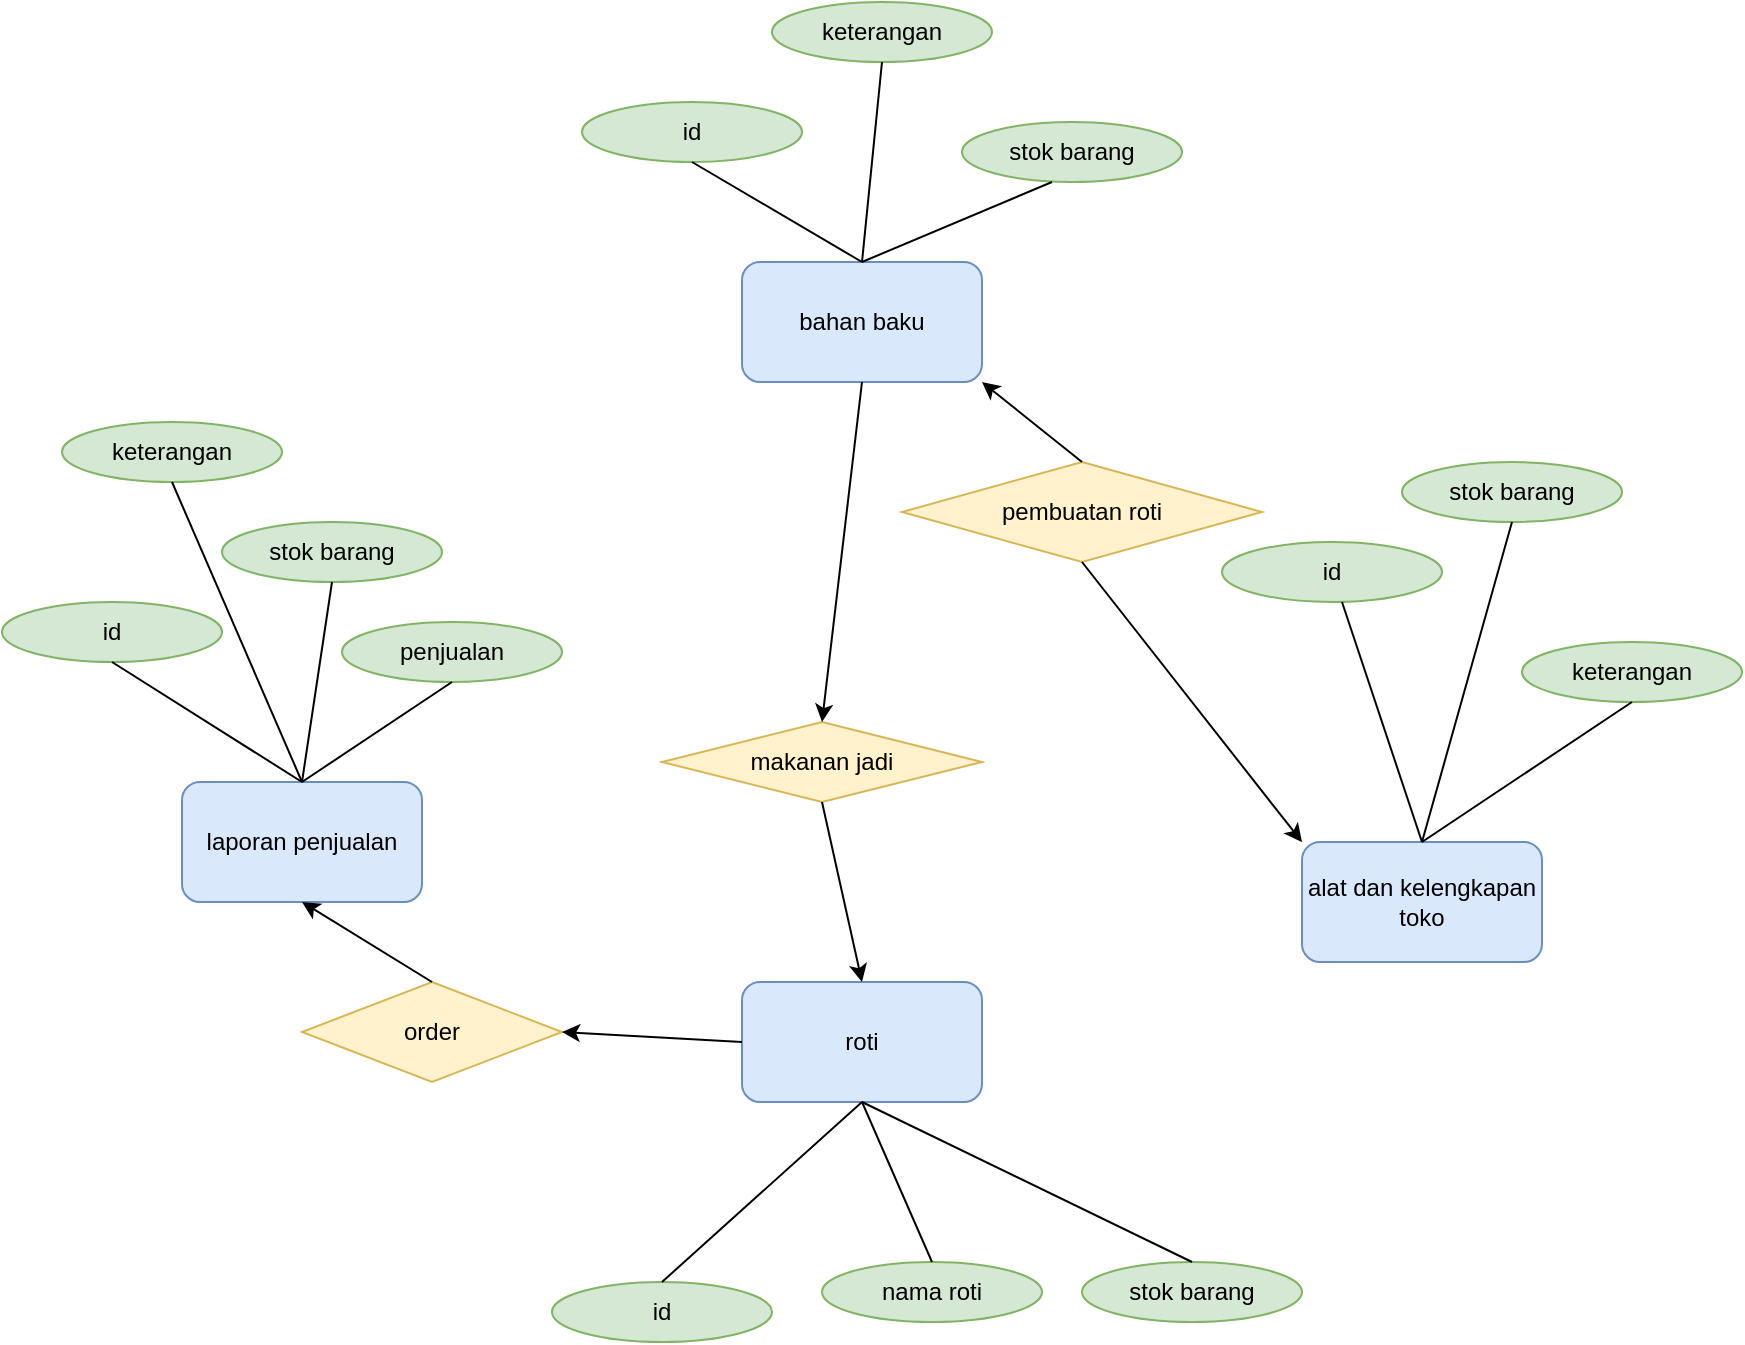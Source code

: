 <mxfile version="17.1.0" type="github">
  <diagram id="R2lEEEUBdFMjLlhIrx00" name="Page-1">
    <mxGraphModel dx="1893" dy="1737" grid="1" gridSize="10" guides="1" tooltips="1" connect="1" arrows="1" fold="1" page="1" pageScale="1" pageWidth="850" pageHeight="1100" math="0" shadow="0" extFonts="Permanent Marker^https://fonts.googleapis.com/css?family=Permanent+Marker">
      <root>
        <mxCell id="0" />
        <mxCell id="1" parent="0" />
        <mxCell id="Q0TxAFP1GWePVQX9coCW-1" value="alat dan kelengkapan toko" style="rounded=1;whiteSpace=wrap;html=1;fillColor=#dae8fc;strokeColor=#6c8ebf;" vertex="1" parent="1">
          <mxGeometry x="550" y="260" width="120" height="60" as="geometry" />
        </mxCell>
        <mxCell id="Q0TxAFP1GWePVQX9coCW-2" value="bahan baku" style="rounded=1;whiteSpace=wrap;html=1;fillColor=#dae8fc;strokeColor=#6c8ebf;" vertex="1" parent="1">
          <mxGeometry x="270" y="-30" width="120" height="60" as="geometry" />
        </mxCell>
        <mxCell id="Q0TxAFP1GWePVQX9coCW-3" value="laporan penjualan" style="rounded=1;whiteSpace=wrap;html=1;fillColor=#dae8fc;strokeColor=#6c8ebf;" vertex="1" parent="1">
          <mxGeometry x="-10" y="230" width="120" height="60" as="geometry" />
        </mxCell>
        <mxCell id="Q0TxAFP1GWePVQX9coCW-4" value="stok barang" style="ellipse;whiteSpace=wrap;html=1;fillColor=#d5e8d4;strokeColor=#82b366;" vertex="1" parent="1">
          <mxGeometry x="380" y="-100" width="110" height="30" as="geometry" />
        </mxCell>
        <mxCell id="Q0TxAFP1GWePVQX9coCW-5" value="id" style="ellipse;whiteSpace=wrap;html=1;fillColor=#d5e8d4;strokeColor=#82b366;" vertex="1" parent="1">
          <mxGeometry x="190" y="-110" width="110" height="30" as="geometry" />
        </mxCell>
        <mxCell id="Q0TxAFP1GWePVQX9coCW-6" value="keterangan" style="ellipse;whiteSpace=wrap;html=1;fillColor=#d5e8d4;strokeColor=#82b366;" vertex="1" parent="1">
          <mxGeometry x="285" y="-160" width="110" height="30" as="geometry" />
        </mxCell>
        <mxCell id="Q0TxAFP1GWePVQX9coCW-7" value="" style="endArrow=none;html=1;rounded=0;entryX=0.5;entryY=1;entryDx=0;entryDy=0;exitX=0.5;exitY=0;exitDx=0;exitDy=0;" edge="1" parent="1" source="Q0TxAFP1GWePVQX9coCW-2" target="Q0TxAFP1GWePVQX9coCW-6">
          <mxGeometry width="50" height="50" relative="1" as="geometry">
            <mxPoint x="310" y="50" as="sourcePoint" />
            <mxPoint x="360" as="targetPoint" />
          </mxGeometry>
        </mxCell>
        <mxCell id="Q0TxAFP1GWePVQX9coCW-8" value="" style="endArrow=none;html=1;rounded=0;entryX=0.5;entryY=1;entryDx=0;entryDy=0;exitX=0.5;exitY=0;exitDx=0;exitDy=0;" edge="1" parent="1" source="Q0TxAFP1GWePVQX9coCW-2">
          <mxGeometry width="50" height="50" relative="1" as="geometry">
            <mxPoint x="340" y="-20" as="sourcePoint" />
            <mxPoint x="245.0" y="-80" as="targetPoint" />
          </mxGeometry>
        </mxCell>
        <mxCell id="Q0TxAFP1GWePVQX9coCW-9" value="" style="endArrow=none;html=1;rounded=0;entryX=0.5;entryY=1;entryDx=0;entryDy=0;exitX=0.5;exitY=0;exitDx=0;exitDy=0;" edge="1" parent="1" source="Q0TxAFP1GWePVQX9coCW-2">
          <mxGeometry width="50" height="50" relative="1" as="geometry">
            <mxPoint x="350" y="-10" as="sourcePoint" />
            <mxPoint x="425" y="-70" as="targetPoint" />
          </mxGeometry>
        </mxCell>
        <mxCell id="Q0TxAFP1GWePVQX9coCW-10" value="id" style="ellipse;whiteSpace=wrap;html=1;fillColor=#d5e8d4;strokeColor=#82b366;" vertex="1" parent="1">
          <mxGeometry x="-100" y="140" width="110" height="30" as="geometry" />
        </mxCell>
        <mxCell id="Q0TxAFP1GWePVQX9coCW-11" value="stok barang" style="ellipse;whiteSpace=wrap;html=1;fillColor=#d5e8d4;strokeColor=#82b366;" vertex="1" parent="1">
          <mxGeometry x="600" y="70" width="110" height="30" as="geometry" />
        </mxCell>
        <mxCell id="Q0TxAFP1GWePVQX9coCW-12" value="keterangan" style="ellipse;whiteSpace=wrap;html=1;fillColor=#d5e8d4;strokeColor=#82b366;" vertex="1" parent="1">
          <mxGeometry x="-70" y="50" width="110" height="30" as="geometry" />
        </mxCell>
        <mxCell id="Q0TxAFP1GWePVQX9coCW-13" value="" style="endArrow=none;html=1;rounded=0;entryX=0.5;entryY=1;entryDx=0;entryDy=0;exitX=0.5;exitY=0;exitDx=0;exitDy=0;" edge="1" parent="1" source="Q0TxAFP1GWePVQX9coCW-3" target="Q0TxAFP1GWePVQX9coCW-12">
          <mxGeometry width="50" height="50" relative="1" as="geometry">
            <mxPoint x="180" y="130" as="sourcePoint" />
            <mxPoint x="230" y="80" as="targetPoint" />
          </mxGeometry>
        </mxCell>
        <mxCell id="Q0TxAFP1GWePVQX9coCW-14" value="" style="endArrow=none;html=1;rounded=0;entryX=0.5;entryY=1;entryDx=0;entryDy=0;exitX=0.5;exitY=0;exitDx=0;exitDy=0;" edge="1" parent="1" source="Q0TxAFP1GWePVQX9coCW-3" target="Q0TxAFP1GWePVQX9coCW-10">
          <mxGeometry width="50" height="50" relative="1" as="geometry">
            <mxPoint x="180" y="130" as="sourcePoint" />
            <mxPoint x="230" y="80" as="targetPoint" />
          </mxGeometry>
        </mxCell>
        <mxCell id="Q0TxAFP1GWePVQX9coCW-15" value="" style="endArrow=none;html=1;rounded=0;entryX=0.5;entryY=1;entryDx=0;entryDy=0;exitX=0.5;exitY=0;exitDx=0;exitDy=0;" edge="1" parent="1" source="Q0TxAFP1GWePVQX9coCW-1" target="Q0TxAFP1GWePVQX9coCW-11">
          <mxGeometry width="50" height="50" relative="1" as="geometry">
            <mxPoint x="50" y="230" as="sourcePoint" />
            <mxPoint x="230" y="80" as="targetPoint" />
          </mxGeometry>
        </mxCell>
        <mxCell id="Q0TxAFP1GWePVQX9coCW-17" value="id" style="ellipse;whiteSpace=wrap;html=1;fillColor=#d5e8d4;strokeColor=#82b366;" vertex="1" parent="1">
          <mxGeometry x="510" y="110" width="110" height="30" as="geometry" />
        </mxCell>
        <mxCell id="Q0TxAFP1GWePVQX9coCW-18" value="keterangan" style="ellipse;whiteSpace=wrap;html=1;fillColor=#d5e8d4;strokeColor=#82b366;" vertex="1" parent="1">
          <mxGeometry x="660" y="160" width="110" height="30" as="geometry" />
        </mxCell>
        <mxCell id="Q0TxAFP1GWePVQX9coCW-19" value="" style="endArrow=none;html=1;rounded=0;entryX=0.5;entryY=1;entryDx=0;entryDy=0;exitX=0.5;exitY=0;exitDx=0;exitDy=0;" edge="1" parent="1" source="Q0TxAFP1GWePVQX9coCW-1">
          <mxGeometry width="50" height="50" relative="1" as="geometry">
            <mxPoint x="535" y="250" as="sourcePoint" />
            <mxPoint x="570" y="140" as="targetPoint" />
          </mxGeometry>
        </mxCell>
        <mxCell id="Q0TxAFP1GWePVQX9coCW-20" value="" style="endArrow=none;html=1;rounded=0;entryX=0.5;entryY=1;entryDx=0;entryDy=0;exitX=0.5;exitY=0;exitDx=0;exitDy=0;" edge="1" parent="1" source="Q0TxAFP1GWePVQX9coCW-1" target="Q0TxAFP1GWePVQX9coCW-18">
          <mxGeometry width="50" height="50" relative="1" as="geometry">
            <mxPoint x="380" y="220" as="sourcePoint" />
            <mxPoint x="430" y="170" as="targetPoint" />
          </mxGeometry>
        </mxCell>
        <mxCell id="Q0TxAFP1GWePVQX9coCW-21" value="stok barang" style="ellipse;whiteSpace=wrap;html=1;fillColor=#d5e8d4;strokeColor=#82b366;" vertex="1" parent="1">
          <mxGeometry x="10" y="100" width="110" height="30" as="geometry" />
        </mxCell>
        <mxCell id="Q0TxAFP1GWePVQX9coCW-22" value="penjualan" style="ellipse;whiteSpace=wrap;html=1;fillColor=#d5e8d4;strokeColor=#82b366;" vertex="1" parent="1">
          <mxGeometry x="70" y="150" width="110" height="30" as="geometry" />
        </mxCell>
        <mxCell id="Q0TxAFP1GWePVQX9coCW-23" value="" style="endArrow=none;html=1;rounded=0;exitX=0.5;exitY=0;exitDx=0;exitDy=0;entryX=0.5;entryY=1;entryDx=0;entryDy=0;" edge="1" parent="1" source="Q0TxAFP1GWePVQX9coCW-3" target="Q0TxAFP1GWePVQX9coCW-21">
          <mxGeometry width="50" height="50" relative="1" as="geometry">
            <mxPoint x="380" y="220" as="sourcePoint" />
            <mxPoint x="430" y="170" as="targetPoint" />
          </mxGeometry>
        </mxCell>
        <mxCell id="Q0TxAFP1GWePVQX9coCW-24" value="" style="endArrow=none;html=1;rounded=0;exitX=0.5;exitY=0;exitDx=0;exitDy=0;entryX=0.5;entryY=1;entryDx=0;entryDy=0;" edge="1" parent="1" source="Q0TxAFP1GWePVQX9coCW-3" target="Q0TxAFP1GWePVQX9coCW-22">
          <mxGeometry width="50" height="50" relative="1" as="geometry">
            <mxPoint x="60" y="240" as="sourcePoint" />
            <mxPoint x="125" y="180" as="targetPoint" />
          </mxGeometry>
        </mxCell>
        <mxCell id="Q0TxAFP1GWePVQX9coCW-25" value="pembuatan roti" style="rhombus;whiteSpace=wrap;html=1;fillColor=#fff2cc;strokeColor=#d6b656;" vertex="1" parent="1">
          <mxGeometry x="350" y="70" width="180" height="50" as="geometry" />
        </mxCell>
        <mxCell id="Q0TxAFP1GWePVQX9coCW-27" value="" style="endArrow=classic;html=1;rounded=0;entryX=1;entryY=1;entryDx=0;entryDy=0;exitX=0.5;exitY=0;exitDx=0;exitDy=0;" edge="1" parent="1" source="Q0TxAFP1GWePVQX9coCW-25" target="Q0TxAFP1GWePVQX9coCW-2">
          <mxGeometry width="50" height="50" relative="1" as="geometry">
            <mxPoint x="380" y="220" as="sourcePoint" />
            <mxPoint x="430" y="170" as="targetPoint" />
          </mxGeometry>
        </mxCell>
        <mxCell id="Q0TxAFP1GWePVQX9coCW-28" value="" style="endArrow=classic;html=1;rounded=0;entryX=0;entryY=0;entryDx=0;entryDy=0;exitX=0.5;exitY=1;exitDx=0;exitDy=0;" edge="1" parent="1" source="Q0TxAFP1GWePVQX9coCW-25" target="Q0TxAFP1GWePVQX9coCW-1">
          <mxGeometry width="50" height="50" relative="1" as="geometry">
            <mxPoint x="460" y="60" as="sourcePoint" />
            <mxPoint x="340" y="40" as="targetPoint" />
          </mxGeometry>
        </mxCell>
        <mxCell id="Q0TxAFP1GWePVQX9coCW-29" value="roti" style="rounded=1;whiteSpace=wrap;html=1;fillColor=#dae8fc;strokeColor=#6c8ebf;" vertex="1" parent="1">
          <mxGeometry x="270" y="330" width="120" height="60" as="geometry" />
        </mxCell>
        <mxCell id="Q0TxAFP1GWePVQX9coCW-31" value="id" style="ellipse;whiteSpace=wrap;html=1;fillColor=#d5e8d4;strokeColor=#82b366;" vertex="1" parent="1">
          <mxGeometry x="175" y="480" width="110" height="30" as="geometry" />
        </mxCell>
        <mxCell id="Q0TxAFP1GWePVQX9coCW-32" value="nama roti" style="ellipse;whiteSpace=wrap;html=1;fillColor=#d5e8d4;strokeColor=#82b366;" vertex="1" parent="1">
          <mxGeometry x="310" y="470" width="110" height="30" as="geometry" />
        </mxCell>
        <mxCell id="Q0TxAFP1GWePVQX9coCW-33" value="stok barang" style="ellipse;whiteSpace=wrap;html=1;fillColor=#d5e8d4;strokeColor=#82b366;" vertex="1" parent="1">
          <mxGeometry x="440" y="470" width="110" height="30" as="geometry" />
        </mxCell>
        <mxCell id="Q0TxAFP1GWePVQX9coCW-34" value="" style="endArrow=none;html=1;rounded=0;exitX=0.5;exitY=0;exitDx=0;exitDy=0;entryX=0.5;entryY=1;entryDx=0;entryDy=0;" edge="1" parent="1" source="Q0TxAFP1GWePVQX9coCW-31" target="Q0TxAFP1GWePVQX9coCW-29">
          <mxGeometry width="50" height="50" relative="1" as="geometry">
            <mxPoint x="380" y="220" as="sourcePoint" />
            <mxPoint x="430" y="170" as="targetPoint" />
          </mxGeometry>
        </mxCell>
        <mxCell id="Q0TxAFP1GWePVQX9coCW-35" value="" style="endArrow=none;html=1;rounded=0;exitX=0.5;exitY=0;exitDx=0;exitDy=0;entryX=0.5;entryY=1;entryDx=0;entryDy=0;" edge="1" parent="1" source="Q0TxAFP1GWePVQX9coCW-32" target="Q0TxAFP1GWePVQX9coCW-29">
          <mxGeometry width="50" height="50" relative="1" as="geometry">
            <mxPoint x="380" y="220" as="sourcePoint" />
            <mxPoint x="430" y="170" as="targetPoint" />
          </mxGeometry>
        </mxCell>
        <mxCell id="Q0TxAFP1GWePVQX9coCW-36" value="" style="endArrow=none;html=1;rounded=0;exitX=0.5;exitY=1;exitDx=0;exitDy=0;entryX=0.5;entryY=0;entryDx=0;entryDy=0;" edge="1" parent="1" source="Q0TxAFP1GWePVQX9coCW-29" target="Q0TxAFP1GWePVQX9coCW-33">
          <mxGeometry width="50" height="50" relative="1" as="geometry">
            <mxPoint x="380" y="220" as="sourcePoint" />
            <mxPoint x="430" y="170" as="targetPoint" />
          </mxGeometry>
        </mxCell>
        <mxCell id="Q0TxAFP1GWePVQX9coCW-37" value="makanan jadi" style="rhombus;whiteSpace=wrap;html=1;fillColor=#fff2cc;strokeColor=#d6b656;" vertex="1" parent="1">
          <mxGeometry x="230" y="200" width="160" height="40" as="geometry" />
        </mxCell>
        <mxCell id="Q0TxAFP1GWePVQX9coCW-38" value="" style="endArrow=classic;html=1;rounded=0;exitX=0.5;exitY=1;exitDx=0;exitDy=0;entryX=0.5;entryY=0;entryDx=0;entryDy=0;" edge="1" parent="1" source="Q0TxAFP1GWePVQX9coCW-2" target="Q0TxAFP1GWePVQX9coCW-37">
          <mxGeometry width="50" height="50" relative="1" as="geometry">
            <mxPoint x="380" y="220" as="sourcePoint" />
            <mxPoint x="430" y="170" as="targetPoint" />
          </mxGeometry>
        </mxCell>
        <mxCell id="Q0TxAFP1GWePVQX9coCW-40" value="" style="endArrow=classic;html=1;rounded=0;exitX=0.5;exitY=1;exitDx=0;exitDy=0;entryX=0.5;entryY=0;entryDx=0;entryDy=0;" edge="1" parent="1" source="Q0TxAFP1GWePVQX9coCW-37" target="Q0TxAFP1GWePVQX9coCW-29">
          <mxGeometry width="50" height="50" relative="1" as="geometry">
            <mxPoint x="380" y="220" as="sourcePoint" />
            <mxPoint x="430" y="170" as="targetPoint" />
          </mxGeometry>
        </mxCell>
        <mxCell id="Q0TxAFP1GWePVQX9coCW-41" value="order" style="rhombus;whiteSpace=wrap;html=1;fillColor=#fff2cc;strokeColor=#d6b656;" vertex="1" parent="1">
          <mxGeometry x="50" y="330" width="130" height="50" as="geometry" />
        </mxCell>
        <mxCell id="Q0TxAFP1GWePVQX9coCW-42" value="" style="endArrow=classic;html=1;rounded=0;exitX=0;exitY=0.5;exitDx=0;exitDy=0;entryX=1;entryY=0.5;entryDx=0;entryDy=0;" edge="1" parent="1" source="Q0TxAFP1GWePVQX9coCW-29" target="Q0TxAFP1GWePVQX9coCW-41">
          <mxGeometry width="50" height="50" relative="1" as="geometry">
            <mxPoint x="380" y="220" as="sourcePoint" />
            <mxPoint x="430" y="170" as="targetPoint" />
          </mxGeometry>
        </mxCell>
        <mxCell id="Q0TxAFP1GWePVQX9coCW-43" value="" style="endArrow=classic;html=1;rounded=0;exitX=0.5;exitY=0;exitDx=0;exitDy=0;entryX=0.5;entryY=1;entryDx=0;entryDy=0;" edge="1" parent="1" source="Q0TxAFP1GWePVQX9coCW-41" target="Q0TxAFP1GWePVQX9coCW-3">
          <mxGeometry width="50" height="50" relative="1" as="geometry">
            <mxPoint x="380" y="220" as="sourcePoint" />
            <mxPoint x="430" y="170" as="targetPoint" />
          </mxGeometry>
        </mxCell>
      </root>
    </mxGraphModel>
  </diagram>
</mxfile>
